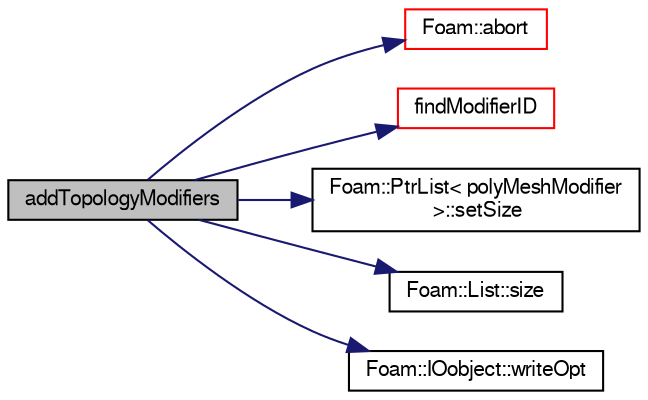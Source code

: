 digraph "addTopologyModifiers"
{
  bgcolor="transparent";
  edge [fontname="FreeSans",fontsize="10",labelfontname="FreeSans",labelfontsize="10"];
  node [fontname="FreeSans",fontsize="10",shape=record];
  rankdir="LR";
  Node422 [label="addTopologyModifiers",height=0.2,width=0.4,color="black", fillcolor="grey75", style="filled", fontcolor="black"];
  Node422 -> Node423 [color="midnightblue",fontsize="10",style="solid",fontname="FreeSans"];
  Node423 [label="Foam::abort",height=0.2,width=0.4,color="red",URL="$a21124.html#a447107a607d03e417307c203fa5fb44b"];
  Node422 -> Node466 [color="midnightblue",fontsize="10",style="solid",fontname="FreeSans"];
  Node466 [label="findModifierID",height=0.2,width=0.4,color="red",URL="$a21734.html#a33e3444554ded1c3081b284b810936aa",tooltip="Find modifier given a name. "];
  Node422 -> Node470 [color="midnightblue",fontsize="10",style="solid",fontname="FreeSans"];
  Node470 [label="Foam::PtrList\< polyMeshModifier\l \>::setSize",height=0.2,width=0.4,color="black",URL="$a25914.html#aedb985ffeaf1bdbfeccc2a8730405703",tooltip="Reset size of PtrList. If extending the PtrList, new entries are. "];
  Node422 -> Node471 [color="midnightblue",fontsize="10",style="solid",fontname="FreeSans"];
  Node471 [label="Foam::List::size",height=0.2,width=0.4,color="black",URL="$a25694.html#a8a5f6fa29bd4b500caf186f60245b384",tooltip="Override size to be inconsistent with allocated storage. "];
  Node422 -> Node472 [color="midnightblue",fontsize="10",style="solid",fontname="FreeSans"];
  Node472 [label="Foam::IOobject::writeOpt",height=0.2,width=0.4,color="black",URL="$a26142.html#a21da18183cc0716448cbffdf5fe10b52"];
}
